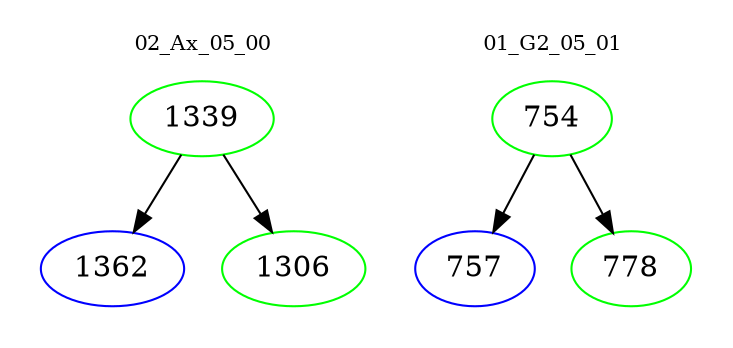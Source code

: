 digraph{
subgraph cluster_0 {
color = white
label = "02_Ax_05_00";
fontsize=10;
T0_1339 [label="1339", color="green"]
T0_1339 -> T0_1362 [color="black"]
T0_1362 [label="1362", color="blue"]
T0_1339 -> T0_1306 [color="black"]
T0_1306 [label="1306", color="green"]
}
subgraph cluster_1 {
color = white
label = "01_G2_05_01";
fontsize=10;
T1_754 [label="754", color="green"]
T1_754 -> T1_757 [color="black"]
T1_757 [label="757", color="blue"]
T1_754 -> T1_778 [color="black"]
T1_778 [label="778", color="green"]
}
}

